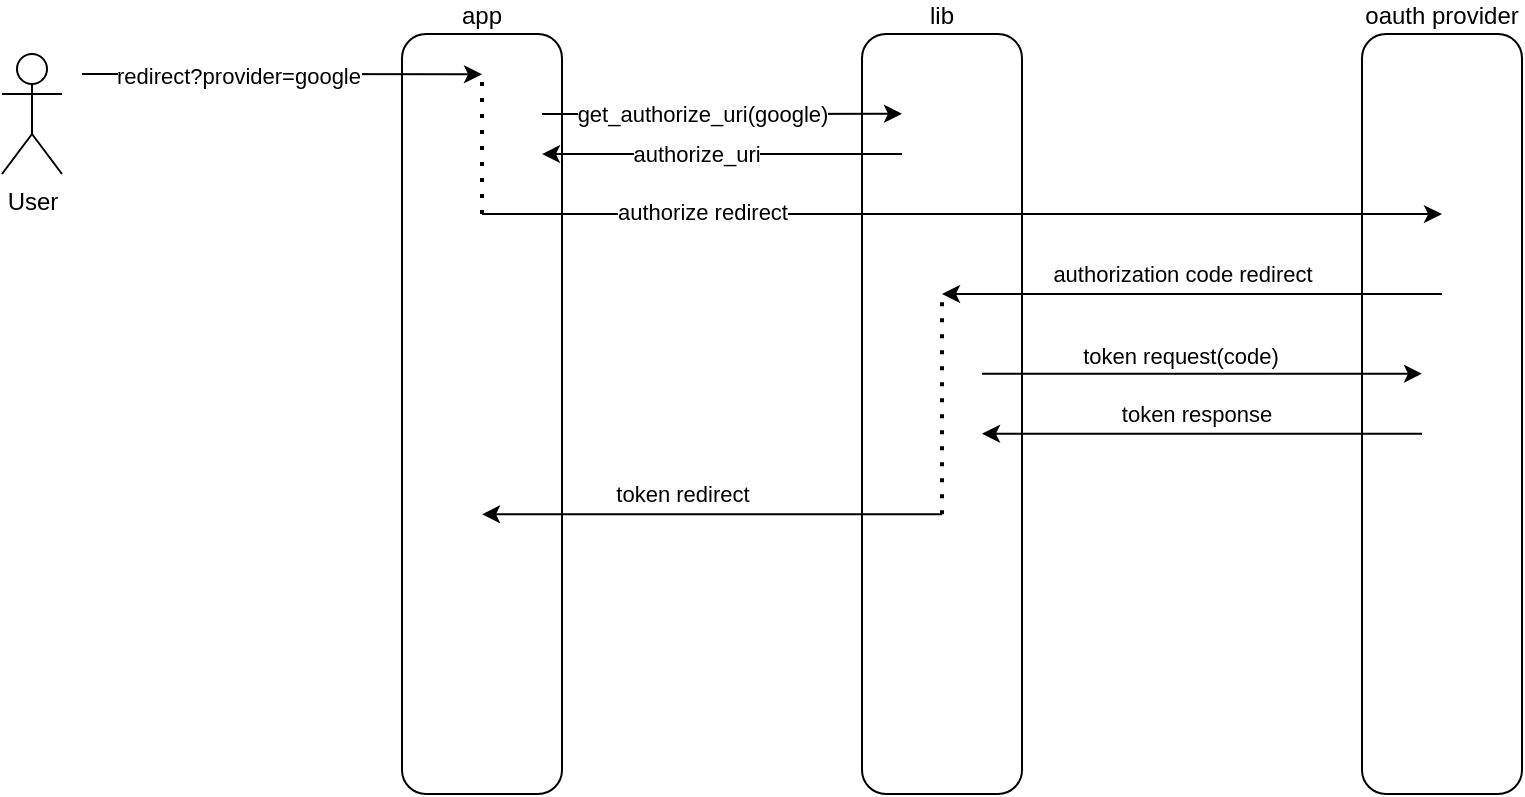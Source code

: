 <mxfile version="20.6.0" type="github">
  <diagram id="C5RBs43oDa-KdzZeNtuy" name="Page-1">
    <mxGraphModel dx="1348" dy="805" grid="1" gridSize="10" guides="1" tooltips="1" connect="1" arrows="1" fold="1" page="1" pageScale="1" pageWidth="827" pageHeight="1169" math="0" shadow="0">
      <root>
        <mxCell id="WIyWlLk6GJQsqaUBKTNV-0" />
        <mxCell id="WIyWlLk6GJQsqaUBKTNV-1" parent="WIyWlLk6GJQsqaUBKTNV-0" />
        <mxCell id="8-UZZp7eL8nday4LSBE8-0" value="app&lt;br&gt;" style="rounded=1;whiteSpace=wrap;html=1;verticalAlign=bottom;labelPosition=center;verticalLabelPosition=top;align=center;" vertex="1" parent="WIyWlLk6GJQsqaUBKTNV-1">
          <mxGeometry x="240" y="80" width="80" height="380" as="geometry" />
        </mxCell>
        <mxCell id="8-UZZp7eL8nday4LSBE8-1" value="lib" style="rounded=1;whiteSpace=wrap;html=1;verticalAlign=bottom;labelPosition=center;verticalLabelPosition=top;align=center;" vertex="1" parent="WIyWlLk6GJQsqaUBKTNV-1">
          <mxGeometry x="470" y="80" width="80" height="380" as="geometry" />
        </mxCell>
        <mxCell id="8-UZZp7eL8nday4LSBE8-2" value="oauth provider&lt;br&gt;" style="rounded=1;whiteSpace=wrap;html=1;verticalAlign=bottom;labelPosition=center;verticalLabelPosition=top;align=center;" vertex="1" parent="WIyWlLk6GJQsqaUBKTNV-1">
          <mxGeometry x="720" y="80" width="80" height="380" as="geometry" />
        </mxCell>
        <mxCell id="8-UZZp7eL8nday4LSBE8-3" value="User" style="shape=umlActor;verticalLabelPosition=bottom;verticalAlign=top;html=1;outlineConnect=0;" vertex="1" parent="WIyWlLk6GJQsqaUBKTNV-1">
          <mxGeometry x="40" y="90" width="30" height="60" as="geometry" />
        </mxCell>
        <mxCell id="8-UZZp7eL8nday4LSBE8-5" value="" style="endArrow=classic;html=1;rounded=0;entryX=0.5;entryY=0.053;entryDx=0;entryDy=0;entryPerimeter=0;" edge="1" parent="WIyWlLk6GJQsqaUBKTNV-1" target="8-UZZp7eL8nday4LSBE8-0">
          <mxGeometry width="50" height="50" relative="1" as="geometry">
            <mxPoint x="80" y="100" as="sourcePoint" />
            <mxPoint x="440" y="380" as="targetPoint" />
          </mxGeometry>
        </mxCell>
        <mxCell id="8-UZZp7eL8nday4LSBE8-6" value="redirect?provider=google&lt;br&gt;" style="edgeLabel;html=1;align=center;verticalAlign=middle;resizable=0;points=[];" vertex="1" connectable="0" parent="8-UZZp7eL8nday4LSBE8-5">
          <mxGeometry x="-0.227" y="-1" relative="1" as="geometry">
            <mxPoint as="offset" />
          </mxGeometry>
        </mxCell>
        <mxCell id="8-UZZp7eL8nday4LSBE8-8" value="" style="endArrow=classic;html=1;rounded=0;entryX=0.25;entryY=0.105;entryDx=0;entryDy=0;entryPerimeter=0;" edge="1" parent="WIyWlLk6GJQsqaUBKTNV-1" target="8-UZZp7eL8nday4LSBE8-1">
          <mxGeometry width="50" height="50" relative="1" as="geometry">
            <mxPoint x="310" y="120" as="sourcePoint" />
            <mxPoint x="330" y="70" as="targetPoint" />
          </mxGeometry>
        </mxCell>
        <mxCell id="8-UZZp7eL8nday4LSBE8-10" value="get_authorize_uri(google)" style="edgeLabel;html=1;align=center;verticalAlign=middle;resizable=0;points=[];" vertex="1" connectable="0" parent="8-UZZp7eL8nday4LSBE8-8">
          <mxGeometry x="-0.4" y="-1" relative="1" as="geometry">
            <mxPoint x="26" y="-1" as="offset" />
          </mxGeometry>
        </mxCell>
        <mxCell id="8-UZZp7eL8nday4LSBE8-11" value="" style="endArrow=classic;html=1;rounded=0;entryX=0.875;entryY=0.158;entryDx=0;entryDy=0;entryPerimeter=0;exitX=0.25;exitY=0.158;exitDx=0;exitDy=0;exitPerimeter=0;" edge="1" parent="WIyWlLk6GJQsqaUBKTNV-1" source="8-UZZp7eL8nday4LSBE8-1" target="8-UZZp7eL8nday4LSBE8-0">
          <mxGeometry width="50" height="50" relative="1" as="geometry">
            <mxPoint x="390" y="420" as="sourcePoint" />
            <mxPoint x="440" y="370" as="targetPoint" />
          </mxGeometry>
        </mxCell>
        <mxCell id="8-UZZp7eL8nday4LSBE8-12" value="authorize_uri" style="edgeLabel;html=1;align=center;verticalAlign=middle;resizable=0;points=[];" vertex="1" connectable="0" parent="8-UZZp7eL8nday4LSBE8-11">
          <mxGeometry x="0.147" y="3" relative="1" as="geometry">
            <mxPoint y="-3" as="offset" />
          </mxGeometry>
        </mxCell>
        <mxCell id="8-UZZp7eL8nday4LSBE8-13" value="" style="endArrow=classic;html=1;rounded=0;exitX=0.5;exitY=0.237;exitDx=0;exitDy=0;exitPerimeter=0;entryX=0.5;entryY=0.237;entryDx=0;entryDy=0;entryPerimeter=0;" edge="1" parent="WIyWlLk6GJQsqaUBKTNV-1" source="8-UZZp7eL8nday4LSBE8-0" target="8-UZZp7eL8nday4LSBE8-2">
          <mxGeometry width="50" height="50" relative="1" as="geometry">
            <mxPoint x="390" y="420" as="sourcePoint" />
            <mxPoint x="440" y="370" as="targetPoint" />
          </mxGeometry>
        </mxCell>
        <mxCell id="8-UZZp7eL8nday4LSBE8-15" value="authorize redirect" style="edgeLabel;html=1;align=center;verticalAlign=middle;resizable=0;points=[];" vertex="1" connectable="0" parent="8-UZZp7eL8nday4LSBE8-13">
          <mxGeometry x="-0.579" y="1" relative="1" as="geometry">
            <mxPoint x="9" as="offset" />
          </mxGeometry>
        </mxCell>
        <mxCell id="8-UZZp7eL8nday4LSBE8-14" value="" style="endArrow=none;dashed=1;html=1;dashPattern=1 3;strokeWidth=2;rounded=0;entryX=0.5;entryY=0.053;entryDx=0;entryDy=0;entryPerimeter=0;" edge="1" parent="WIyWlLk6GJQsqaUBKTNV-1" target="8-UZZp7eL8nday4LSBE8-0">
          <mxGeometry width="50" height="50" relative="1" as="geometry">
            <mxPoint x="280" y="170" as="sourcePoint" />
            <mxPoint x="440" y="370" as="targetPoint" />
          </mxGeometry>
        </mxCell>
        <mxCell id="8-UZZp7eL8nday4LSBE8-16" value="" style="endArrow=classic;html=1;rounded=0;entryX=0.5;entryY=0.342;entryDx=0;entryDy=0;entryPerimeter=0;exitX=0.5;exitY=0.342;exitDx=0;exitDy=0;exitPerimeter=0;" edge="1" parent="WIyWlLk6GJQsqaUBKTNV-1" source="8-UZZp7eL8nday4LSBE8-2" target="8-UZZp7eL8nday4LSBE8-1">
          <mxGeometry width="50" height="50" relative="1" as="geometry">
            <mxPoint x="390" y="420" as="sourcePoint" />
            <mxPoint x="440" y="370" as="targetPoint" />
          </mxGeometry>
        </mxCell>
        <mxCell id="8-UZZp7eL8nday4LSBE8-17" value="authorization code redirect" style="edgeLabel;html=1;align=center;verticalAlign=middle;resizable=0;points=[];" vertex="1" connectable="0" parent="8-UZZp7eL8nday4LSBE8-16">
          <mxGeometry x="0.272" relative="1" as="geometry">
            <mxPoint x="29" y="-10" as="offset" />
          </mxGeometry>
        </mxCell>
        <mxCell id="8-UZZp7eL8nday4LSBE8-18" value="" style="endArrow=classic;html=1;rounded=0;entryX=0.375;entryY=0.447;entryDx=0;entryDy=0;entryPerimeter=0;exitX=0.75;exitY=0.447;exitDx=0;exitDy=0;exitPerimeter=0;" edge="1" parent="WIyWlLk6GJQsqaUBKTNV-1" source="8-UZZp7eL8nday4LSBE8-1" target="8-UZZp7eL8nday4LSBE8-2">
          <mxGeometry width="50" height="50" relative="1" as="geometry">
            <mxPoint x="540" y="270" as="sourcePoint" />
            <mxPoint x="760" y="269.5" as="targetPoint" />
          </mxGeometry>
        </mxCell>
        <mxCell id="8-UZZp7eL8nday4LSBE8-19" value="token request(code)" style="edgeLabel;html=1;align=center;verticalAlign=middle;resizable=0;points=[];" vertex="1" connectable="0" parent="8-UZZp7eL8nday4LSBE8-18">
          <mxGeometry x="-0.104" y="-1" relative="1" as="geometry">
            <mxPoint y="-10" as="offset" />
          </mxGeometry>
        </mxCell>
        <mxCell id="8-UZZp7eL8nday4LSBE8-20" value="" style="endArrow=classic;html=1;rounded=0;exitX=0.375;exitY=0.526;exitDx=0;exitDy=0;exitPerimeter=0;entryX=0.75;entryY=0.526;entryDx=0;entryDy=0;entryPerimeter=0;" edge="1" parent="WIyWlLk6GJQsqaUBKTNV-1" source="8-UZZp7eL8nday4LSBE8-2" target="8-UZZp7eL8nday4LSBE8-1">
          <mxGeometry width="50" height="50" relative="1" as="geometry">
            <mxPoint x="390" y="420" as="sourcePoint" />
            <mxPoint x="530" y="300" as="targetPoint" />
          </mxGeometry>
        </mxCell>
        <mxCell id="8-UZZp7eL8nday4LSBE8-21" value="token response" style="edgeLabel;html=1;align=center;verticalAlign=middle;resizable=0;points=[];" vertex="1" connectable="0" parent="8-UZZp7eL8nday4LSBE8-20">
          <mxGeometry x="0.144" y="1" relative="1" as="geometry">
            <mxPoint x="13" y="-11" as="offset" />
          </mxGeometry>
        </mxCell>
        <mxCell id="8-UZZp7eL8nday4LSBE8-22" value="" style="endArrow=classic;html=1;rounded=0;entryX=0.5;entryY=0.632;entryDx=0;entryDy=0;entryPerimeter=0;exitX=0.5;exitY=0.632;exitDx=0;exitDy=0;exitPerimeter=0;" edge="1" parent="WIyWlLk6GJQsqaUBKTNV-1" source="8-UZZp7eL8nday4LSBE8-1" target="8-UZZp7eL8nday4LSBE8-0">
          <mxGeometry width="50" height="50" relative="1" as="geometry">
            <mxPoint x="390" y="410" as="sourcePoint" />
            <mxPoint x="440" y="360" as="targetPoint" />
          </mxGeometry>
        </mxCell>
        <mxCell id="8-UZZp7eL8nday4LSBE8-24" value="token redirect" style="edgeLabel;html=1;align=center;verticalAlign=middle;resizable=0;points=[];" vertex="1" connectable="0" parent="8-UZZp7eL8nday4LSBE8-22">
          <mxGeometry x="0.13" y="3" relative="1" as="geometry">
            <mxPoint y="-13" as="offset" />
          </mxGeometry>
        </mxCell>
        <mxCell id="8-UZZp7eL8nday4LSBE8-23" value="" style="endArrow=none;dashed=1;html=1;dashPattern=1 3;strokeWidth=2;rounded=0;entryX=0.5;entryY=0.342;entryDx=0;entryDy=0;entryPerimeter=0;exitX=0.5;exitY=0.632;exitDx=0;exitDy=0;exitPerimeter=0;" edge="1" parent="WIyWlLk6GJQsqaUBKTNV-1" source="8-UZZp7eL8nday4LSBE8-1" target="8-UZZp7eL8nday4LSBE8-1">
          <mxGeometry width="50" height="50" relative="1" as="geometry">
            <mxPoint x="390" y="410" as="sourcePoint" />
            <mxPoint x="520" y="210" as="targetPoint" />
          </mxGeometry>
        </mxCell>
      </root>
    </mxGraphModel>
  </diagram>
</mxfile>
